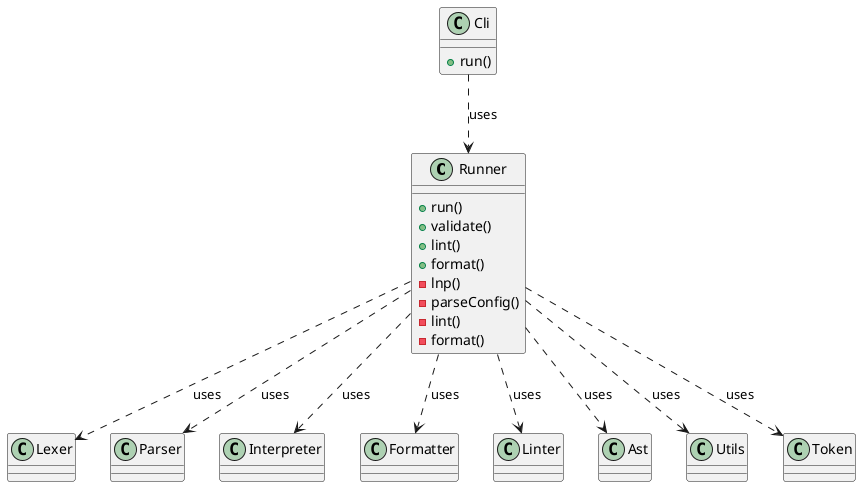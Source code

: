 @startuml
class Runner {
    +run()
    +validate()
    +lint()
    +format()
    -lnp()
    -parseConfig()
    -lint()
    -format()
}

class Lexer
class Parser
class Interpreter
class Formatter
class Linter
class Ast
class Utils
class Token
class Cli {
    +run()
}

Runner ..> Lexer : uses
Runner ..> Parser : uses
Runner ..> Interpreter : uses
Runner ..> Linter : uses
Runner ..> Formatter : uses
Runner ..> Ast : uses
Runner ..> Utils : uses
Runner ..> Token : uses
Cli ..> Runner : uses
@enduml
